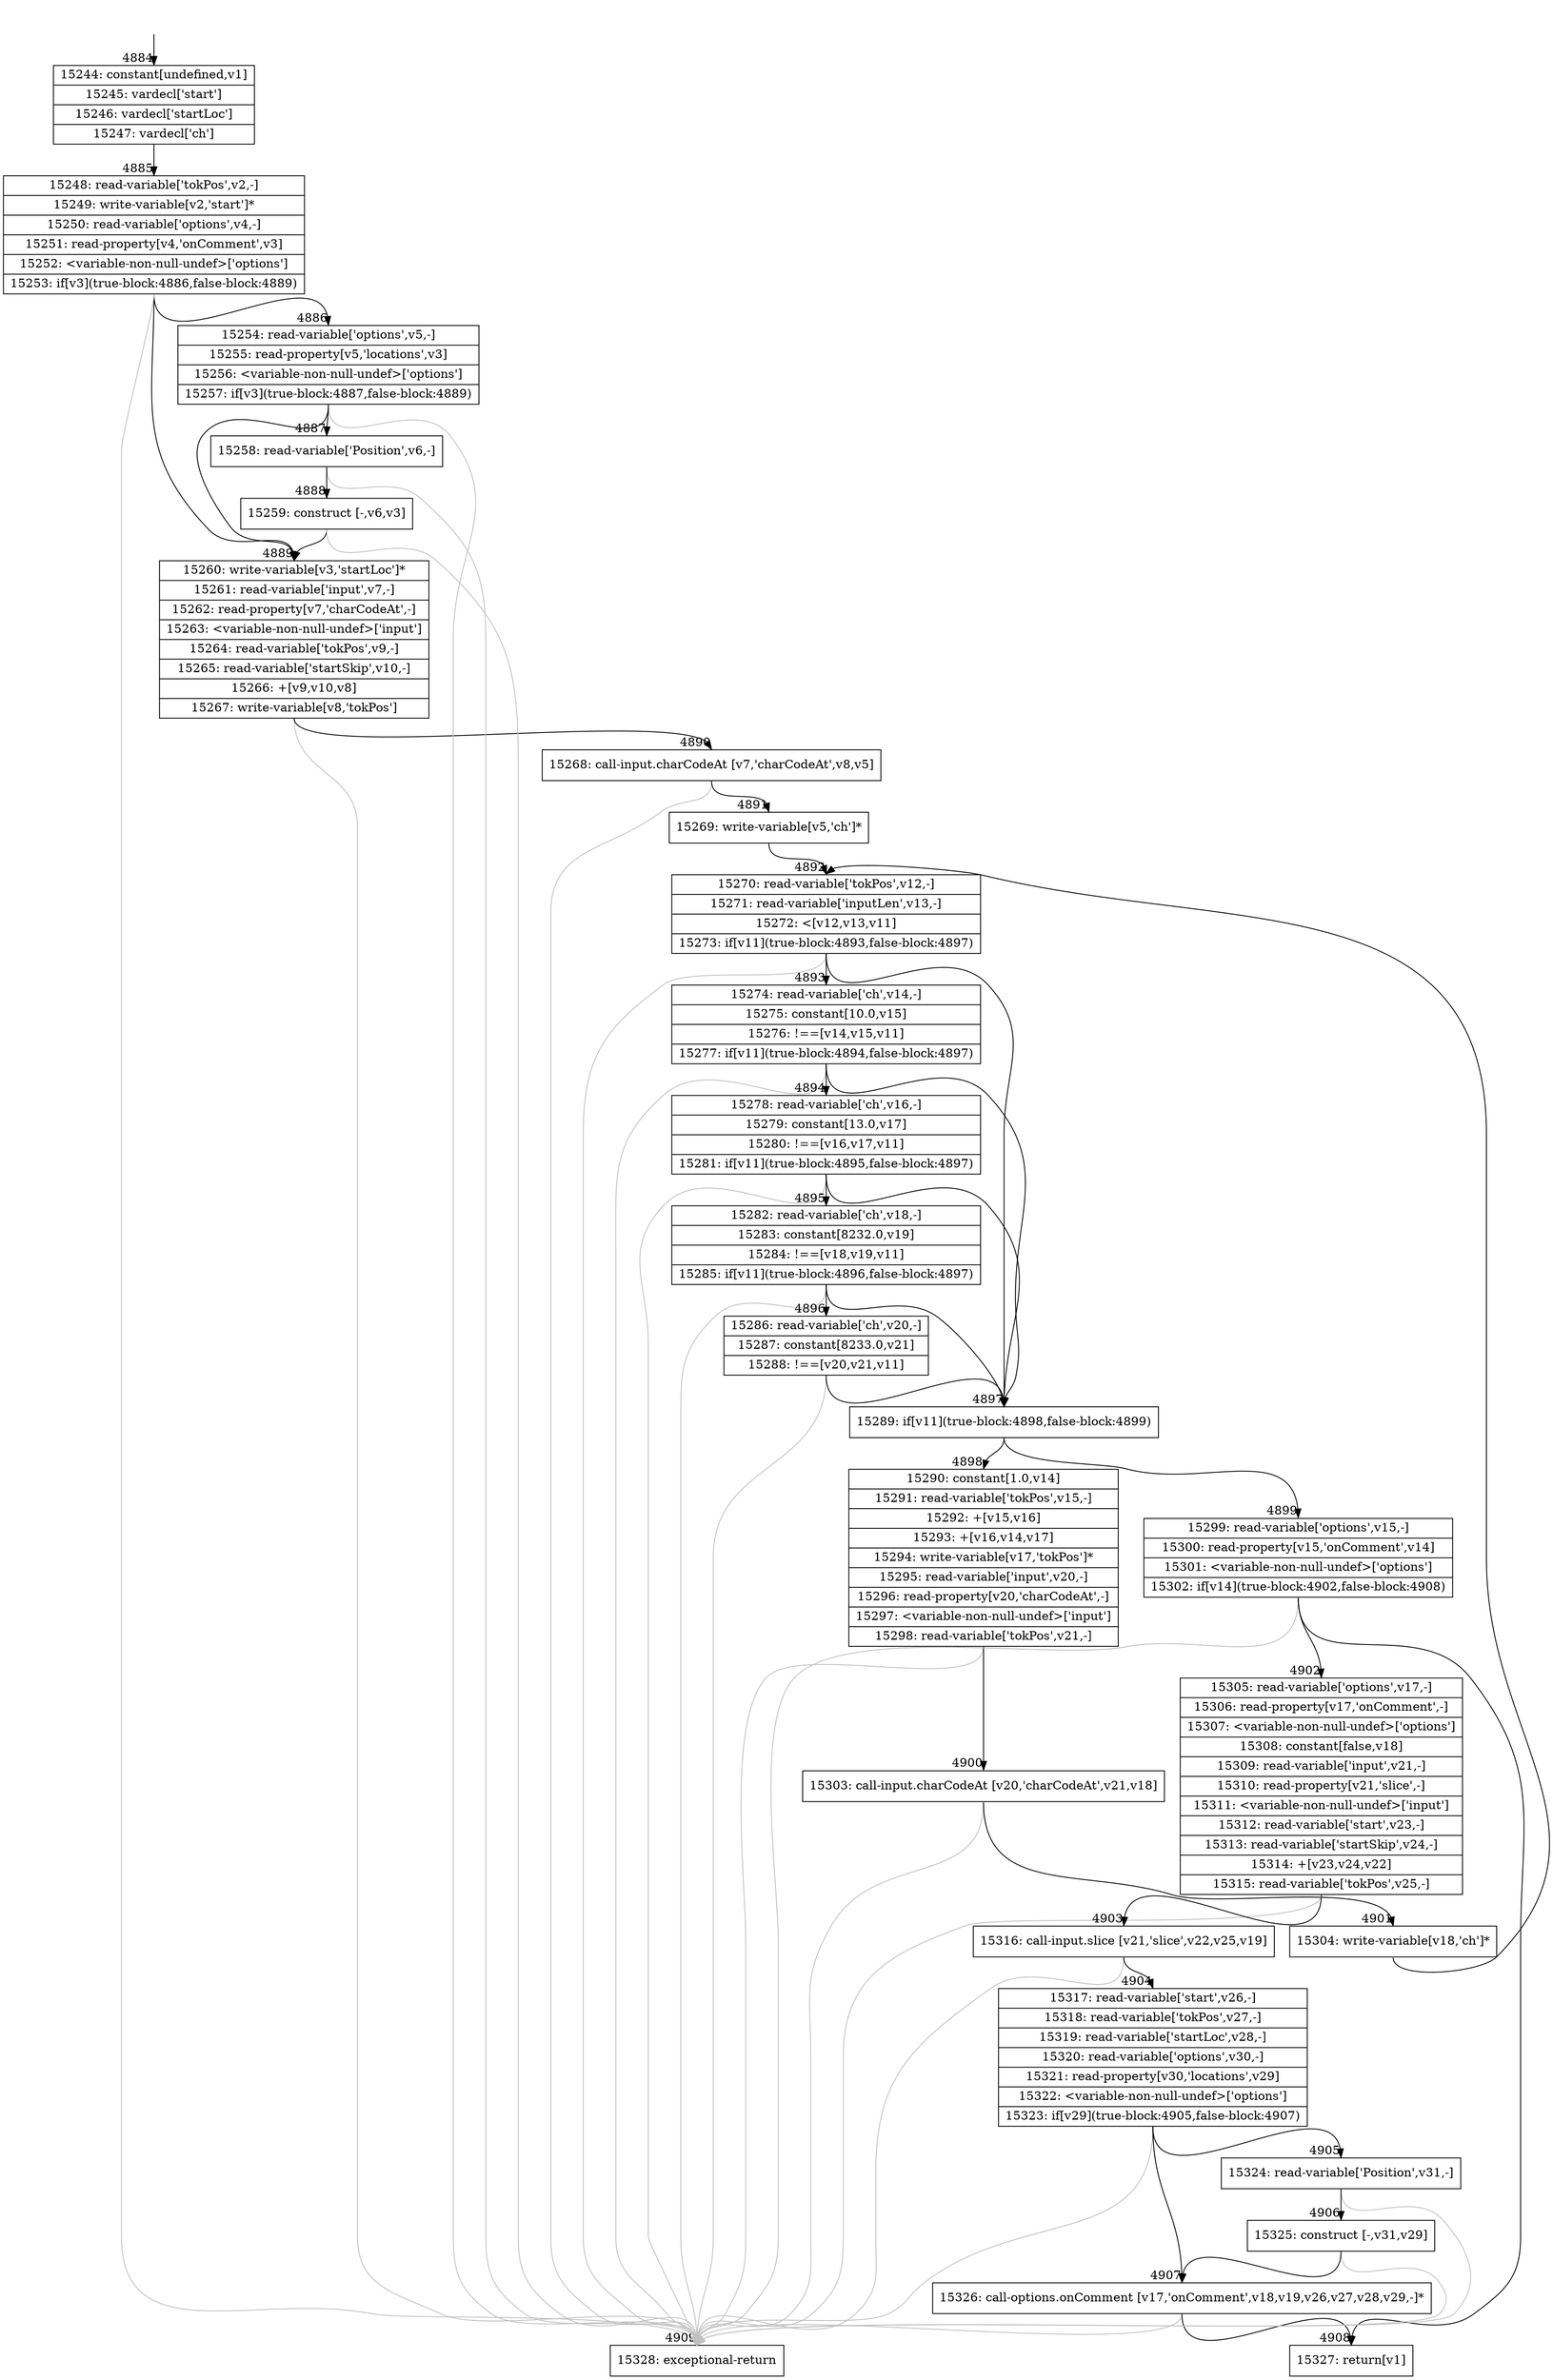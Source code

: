 digraph {
rankdir="TD"
BB_entry303[shape=none,label=""];
BB_entry303 -> BB4884 [tailport=s, headport=n, headlabel="    4884"]
BB4884 [shape=record label="{15244: constant[undefined,v1]|15245: vardecl['start']|15246: vardecl['startLoc']|15247: vardecl['ch']}" ] 
BB4884 -> BB4885 [tailport=s, headport=n, headlabel="      4885"]
BB4885 [shape=record label="{15248: read-variable['tokPos',v2,-]|15249: write-variable[v2,'start']*|15250: read-variable['options',v4,-]|15251: read-property[v4,'onComment',v3]|15252: \<variable-non-null-undef\>['options']|15253: if[v3](true-block:4886,false-block:4889)}" ] 
BB4885 -> BB4889 [tailport=s, headport=n, headlabel="      4889"]
BB4885 -> BB4886 [tailport=s, headport=n, headlabel="      4886"]
BB4885 -> BB4909 [tailport=s, headport=n, color=gray, headlabel="      4909"]
BB4886 [shape=record label="{15254: read-variable['options',v5,-]|15255: read-property[v5,'locations',v3]|15256: \<variable-non-null-undef\>['options']|15257: if[v3](true-block:4887,false-block:4889)}" ] 
BB4886 -> BB4889 [tailport=s, headport=n]
BB4886 -> BB4887 [tailport=s, headport=n, headlabel="      4887"]
BB4886 -> BB4909 [tailport=s, headport=n, color=gray]
BB4887 [shape=record label="{15258: read-variable['Position',v6,-]}" ] 
BB4887 -> BB4888 [tailport=s, headport=n, headlabel="      4888"]
BB4887 -> BB4909 [tailport=s, headport=n, color=gray]
BB4888 [shape=record label="{15259: construct [-,v6,v3]}" ] 
BB4888 -> BB4889 [tailport=s, headport=n]
BB4888 -> BB4909 [tailport=s, headport=n, color=gray]
BB4889 [shape=record label="{15260: write-variable[v3,'startLoc']*|15261: read-variable['input',v7,-]|15262: read-property[v7,'charCodeAt',-]|15263: \<variable-non-null-undef\>['input']|15264: read-variable['tokPos',v9,-]|15265: read-variable['startSkip',v10,-]|15266: +[v9,v10,v8]|15267: write-variable[v8,'tokPos']}" ] 
BB4889 -> BB4890 [tailport=s, headport=n, headlabel="      4890"]
BB4889 -> BB4909 [tailport=s, headport=n, color=gray]
BB4890 [shape=record label="{15268: call-input.charCodeAt [v7,'charCodeAt',v8,v5]}" ] 
BB4890 -> BB4891 [tailport=s, headport=n, headlabel="      4891"]
BB4890 -> BB4909 [tailport=s, headport=n, color=gray]
BB4891 [shape=record label="{15269: write-variable[v5,'ch']*}" ] 
BB4891 -> BB4892 [tailport=s, headport=n, headlabel="      4892"]
BB4892 [shape=record label="{15270: read-variable['tokPos',v12,-]|15271: read-variable['inputLen',v13,-]|15272: \<[v12,v13,v11]|15273: if[v11](true-block:4893,false-block:4897)}" ] 
BB4892 -> BB4897 [tailport=s, headport=n, headlabel="      4897"]
BB4892 -> BB4893 [tailport=s, headport=n, headlabel="      4893"]
BB4892 -> BB4909 [tailport=s, headport=n, color=gray]
BB4893 [shape=record label="{15274: read-variable['ch',v14,-]|15275: constant[10.0,v15]|15276: !==[v14,v15,v11]|15277: if[v11](true-block:4894,false-block:4897)}" ] 
BB4893 -> BB4897 [tailport=s, headport=n]
BB4893 -> BB4894 [tailport=s, headport=n, headlabel="      4894"]
BB4893 -> BB4909 [tailport=s, headport=n, color=gray]
BB4894 [shape=record label="{15278: read-variable['ch',v16,-]|15279: constant[13.0,v17]|15280: !==[v16,v17,v11]|15281: if[v11](true-block:4895,false-block:4897)}" ] 
BB4894 -> BB4897 [tailport=s, headport=n]
BB4894 -> BB4895 [tailport=s, headport=n, headlabel="      4895"]
BB4894 -> BB4909 [tailport=s, headport=n, color=gray]
BB4895 [shape=record label="{15282: read-variable['ch',v18,-]|15283: constant[8232.0,v19]|15284: !==[v18,v19,v11]|15285: if[v11](true-block:4896,false-block:4897)}" ] 
BB4895 -> BB4897 [tailport=s, headport=n]
BB4895 -> BB4896 [tailport=s, headport=n, headlabel="      4896"]
BB4895 -> BB4909 [tailport=s, headport=n, color=gray]
BB4896 [shape=record label="{15286: read-variable['ch',v20,-]|15287: constant[8233.0,v21]|15288: !==[v20,v21,v11]}" ] 
BB4896 -> BB4897 [tailport=s, headport=n]
BB4896 -> BB4909 [tailport=s, headport=n, color=gray]
BB4897 [shape=record label="{15289: if[v11](true-block:4898,false-block:4899)}" ] 
BB4897 -> BB4898 [tailport=s, headport=n, headlabel="      4898"]
BB4897 -> BB4899 [tailport=s, headport=n, headlabel="      4899"]
BB4898 [shape=record label="{15290: constant[1.0,v14]|15291: read-variable['tokPos',v15,-]|15292: +[v15,v16]|15293: +[v16,v14,v17]|15294: write-variable[v17,'tokPos']*|15295: read-variable['input',v20,-]|15296: read-property[v20,'charCodeAt',-]|15297: \<variable-non-null-undef\>['input']|15298: read-variable['tokPos',v21,-]}" ] 
BB4898 -> BB4900 [tailport=s, headport=n, headlabel="      4900"]
BB4898 -> BB4909 [tailport=s, headport=n, color=gray]
BB4899 [shape=record label="{15299: read-variable['options',v15,-]|15300: read-property[v15,'onComment',v14]|15301: \<variable-non-null-undef\>['options']|15302: if[v14](true-block:4902,false-block:4908)}" ] 
BB4899 -> BB4902 [tailport=s, headport=n, headlabel="      4902"]
BB4899 -> BB4908 [tailport=s, headport=n, headlabel="      4908"]
BB4899 -> BB4909 [tailport=s, headport=n, color=gray]
BB4900 [shape=record label="{15303: call-input.charCodeAt [v20,'charCodeAt',v21,v18]}" ] 
BB4900 -> BB4901 [tailport=s, headport=n, headlabel="      4901"]
BB4900 -> BB4909 [tailport=s, headport=n, color=gray]
BB4901 [shape=record label="{15304: write-variable[v18,'ch']*}" ] 
BB4901 -> BB4892 [tailport=s, headport=n]
BB4902 [shape=record label="{15305: read-variable['options',v17,-]|15306: read-property[v17,'onComment',-]|15307: \<variable-non-null-undef\>['options']|15308: constant[false,v18]|15309: read-variable['input',v21,-]|15310: read-property[v21,'slice',-]|15311: \<variable-non-null-undef\>['input']|15312: read-variable['start',v23,-]|15313: read-variable['startSkip',v24,-]|15314: +[v23,v24,v22]|15315: read-variable['tokPos',v25,-]}" ] 
BB4902 -> BB4903 [tailport=s, headport=n, headlabel="      4903"]
BB4902 -> BB4909 [tailport=s, headport=n, color=gray]
BB4903 [shape=record label="{15316: call-input.slice [v21,'slice',v22,v25,v19]}" ] 
BB4903 -> BB4904 [tailport=s, headport=n, headlabel="      4904"]
BB4903 -> BB4909 [tailport=s, headport=n, color=gray]
BB4904 [shape=record label="{15317: read-variable['start',v26,-]|15318: read-variable['tokPos',v27,-]|15319: read-variable['startLoc',v28,-]|15320: read-variable['options',v30,-]|15321: read-property[v30,'locations',v29]|15322: \<variable-non-null-undef\>['options']|15323: if[v29](true-block:4905,false-block:4907)}" ] 
BB4904 -> BB4907 [tailport=s, headport=n, headlabel="      4907"]
BB4904 -> BB4905 [tailport=s, headport=n, headlabel="      4905"]
BB4904 -> BB4909 [tailport=s, headport=n, color=gray]
BB4905 [shape=record label="{15324: read-variable['Position',v31,-]}" ] 
BB4905 -> BB4906 [tailport=s, headport=n, headlabel="      4906"]
BB4905 -> BB4909 [tailport=s, headport=n, color=gray]
BB4906 [shape=record label="{15325: construct [-,v31,v29]}" ] 
BB4906 -> BB4907 [tailport=s, headport=n]
BB4906 -> BB4909 [tailport=s, headport=n, color=gray]
BB4907 [shape=record label="{15326: call-options.onComment [v17,'onComment',v18,v19,v26,v27,v28,v29,-]*}" ] 
BB4907 -> BB4908 [tailport=s, headport=n]
BB4907 -> BB4909 [tailport=s, headport=n, color=gray]
BB4908 [shape=record label="{15327: return[v1]}" ] 
BB4909 [shape=record label="{15328: exceptional-return}" ] 
//#$~ 5165
}
